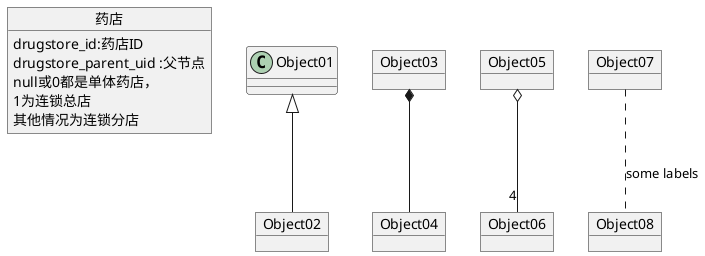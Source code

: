 @startuml
object 药店{
    drugstore_id:药店ID
    drugstore_parent_uid :父节点
                null或0都是单体药店，
                1为连锁总店
                其他情况为连锁分店

}
object Object02
object Object03
object Object04
object Object05
object Object06
object Object07
object Object08

Object01 <|-- Object02
Object03 *-- Object04
Object05 o-- "4" Object06
Object07 .. Object08 : some labels
@enduml
